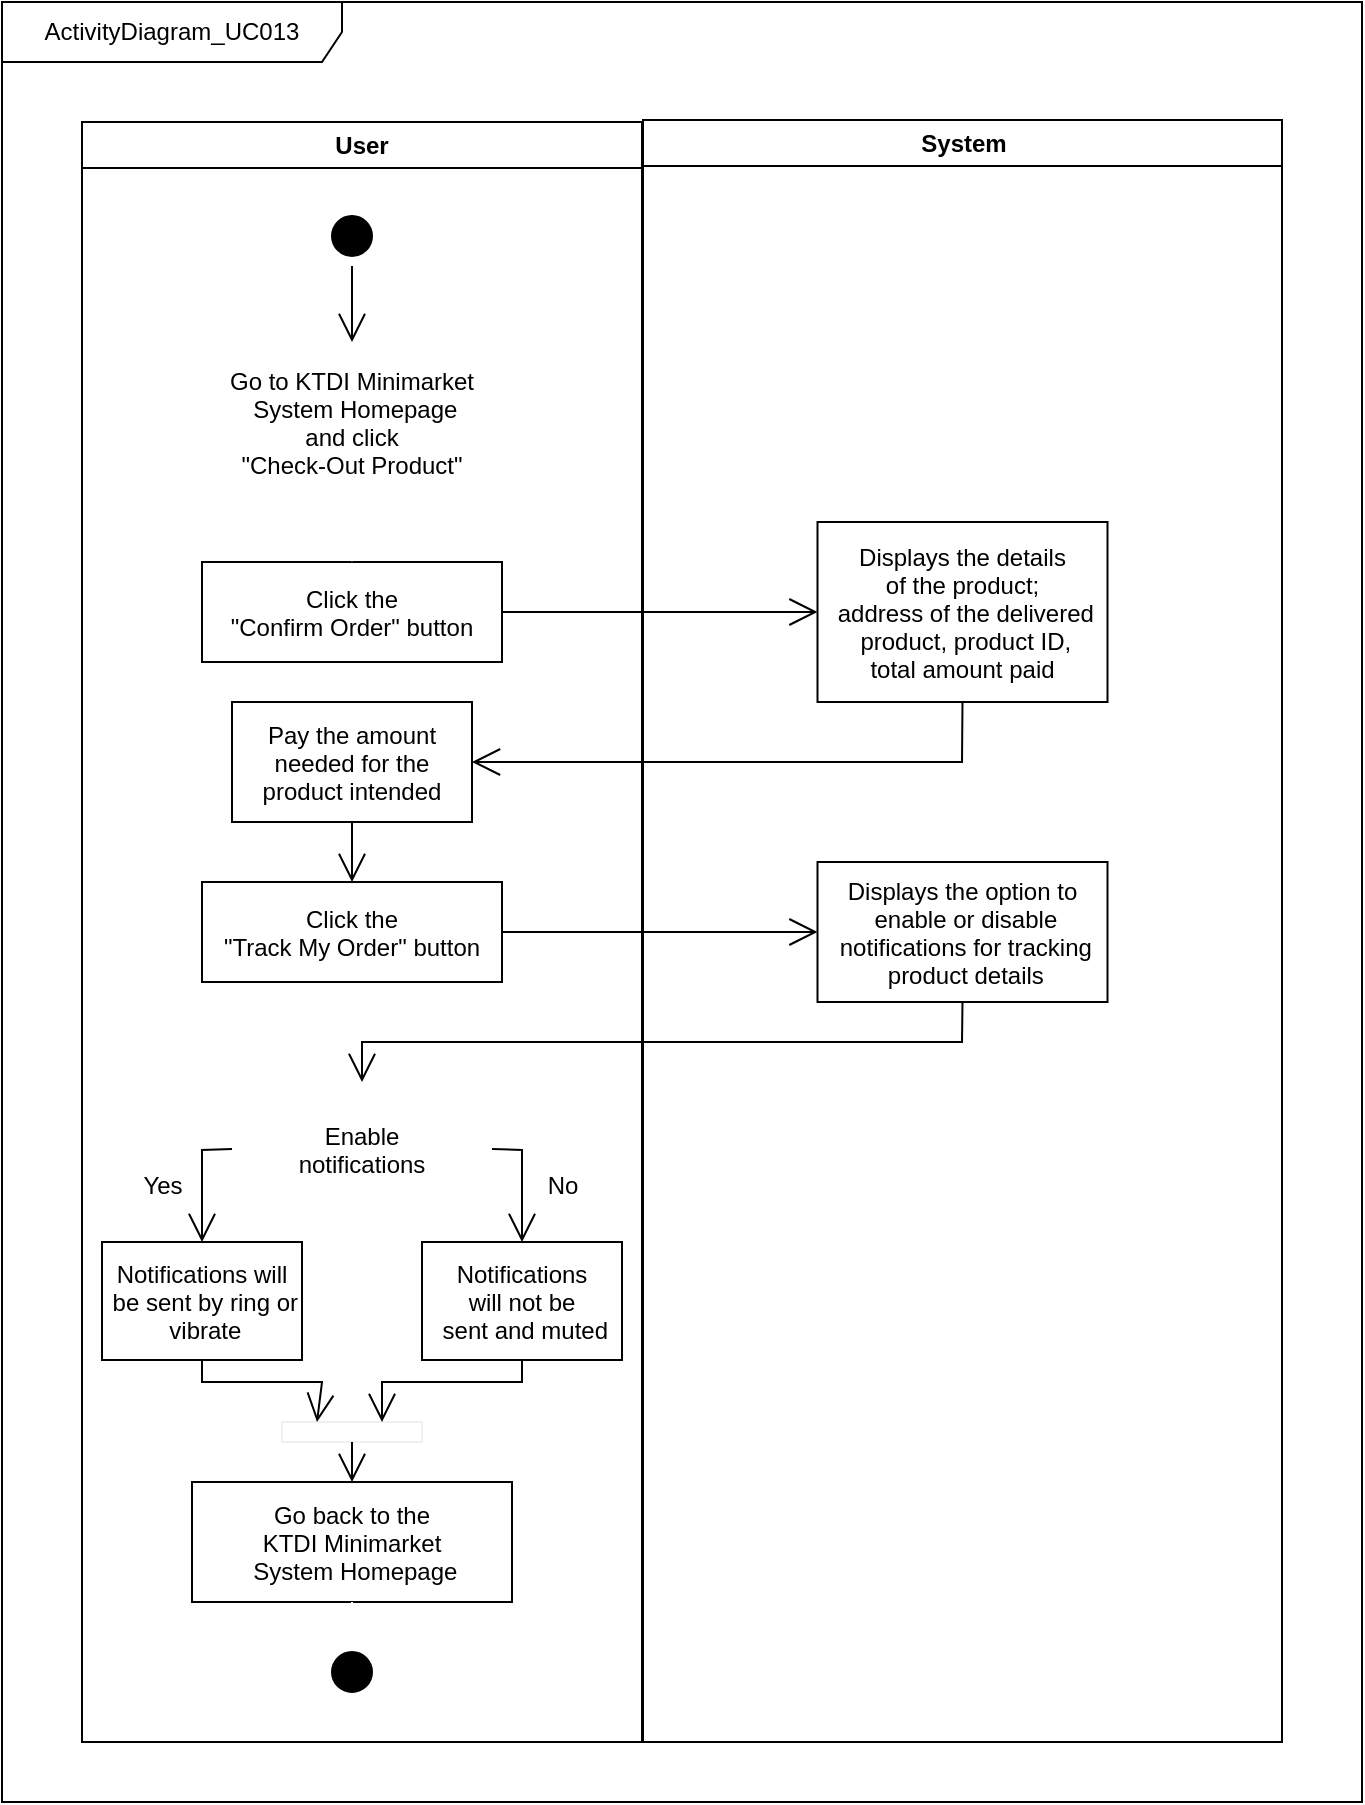 <mxfile version="21.3.8" type="device">
  <diagram name="Page-1" id="9rPdbRdP1Oi9_qpllsyf">
    <mxGraphModel dx="1050" dy="573" grid="1" gridSize="10" guides="1" tooltips="1" connect="1" arrows="1" fold="1" page="1" pageScale="1" pageWidth="850" pageHeight="1100" math="0" shadow="0">
      <root>
        <mxCell id="0" />
        <mxCell id="1" parent="0" />
        <mxCell id="SUHxLhJWNLtC6gkATQeP-1" value="ActivityDiagram_UC013" style="shape=umlFrame;whiteSpace=wrap;html=1;pointerEvents=0;width=170;height=30;" vertex="1" parent="1">
          <mxGeometry x="70" y="40" width="680" height="900" as="geometry" />
        </mxCell>
        <mxCell id="SUHxLhJWNLtC6gkATQeP-2" value="User" style="swimlane;whiteSpace=wrap" vertex="1" parent="1">
          <mxGeometry x="110" y="100" width="280" height="810" as="geometry" />
        </mxCell>
        <mxCell id="SUHxLhJWNLtC6gkATQeP-3" value="" style="ellipse;shape=startState;fillColor=#000000;strokeColor=#FFFFFF;" vertex="1" parent="SUHxLhJWNLtC6gkATQeP-2">
          <mxGeometry x="120" y="42" width="30" height="30" as="geometry" />
        </mxCell>
        <mxCell id="SUHxLhJWNLtC6gkATQeP-4" value="Go to KTDI Minimarket&#xa; System Homepage&#xa;and click &#xa;&quot;Check-Out Product&quot;" style="strokeColor=#FFFFFF;" vertex="1" parent="SUHxLhJWNLtC6gkATQeP-2">
          <mxGeometry x="60" y="110" width="150" height="80" as="geometry" />
        </mxCell>
        <mxCell id="SUHxLhJWNLtC6gkATQeP-5" value="Click the&#xa;&quot;Confirm Order&quot; button" style="" vertex="1" parent="SUHxLhJWNLtC6gkATQeP-2">
          <mxGeometry x="60" y="220" width="150" height="50" as="geometry" />
        </mxCell>
        <mxCell id="SUHxLhJWNLtC6gkATQeP-6" value="" style="endArrow=open;strokeColor=#FFFFFF;endFill=1;rounded=0" edge="1" parent="SUHxLhJWNLtC6gkATQeP-2" source="SUHxLhJWNLtC6gkATQeP-4" target="SUHxLhJWNLtC6gkATQeP-5">
          <mxGeometry relative="1" as="geometry" />
        </mxCell>
        <mxCell id="SUHxLhJWNLtC6gkATQeP-7" value="" style="endArrow=open;endFill=1;endSize=12;html=1;rounded=0;exitX=0.5;exitY=1;exitDx=0;exitDy=0;" edge="1" parent="SUHxLhJWNLtC6gkATQeP-2" source="SUHxLhJWNLtC6gkATQeP-3" target="SUHxLhJWNLtC6gkATQeP-4">
          <mxGeometry width="160" relative="1" as="geometry">
            <mxPoint x="295.5" y="272" as="sourcePoint" />
            <mxPoint x="455.5" y="272" as="targetPoint" />
          </mxGeometry>
        </mxCell>
        <mxCell id="SUHxLhJWNLtC6gkATQeP-31" value="Pay the amount &#xa;needed for the &#xa;product intended" style="" vertex="1" parent="SUHxLhJWNLtC6gkATQeP-2">
          <mxGeometry x="75" y="290" width="120" height="60" as="geometry" />
        </mxCell>
        <mxCell id="SUHxLhJWNLtC6gkATQeP-33" value="Click the&#xa;&quot;Track My Order&quot; button" style="" vertex="1" parent="SUHxLhJWNLtC6gkATQeP-2">
          <mxGeometry x="60" y="380" width="150" height="50" as="geometry" />
        </mxCell>
        <mxCell id="SUHxLhJWNLtC6gkATQeP-15" value="" style="ellipse;shape=endState;fillColor=#000000;strokeColor=#FFFFFF;" vertex="1" parent="SUHxLhJWNLtC6gkATQeP-2">
          <mxGeometry x="120" y="760" width="30" height="30" as="geometry" />
        </mxCell>
        <mxCell id="SUHxLhJWNLtC6gkATQeP-17" value="Go back to the&#xa;KTDI Minimarket&#xa; System Homepage" style="" vertex="1" parent="SUHxLhJWNLtC6gkATQeP-2">
          <mxGeometry x="55" y="680" width="160" height="60" as="geometry" />
        </mxCell>
        <mxCell id="SUHxLhJWNLtC6gkATQeP-16" value="" style="endArrow=open;strokeColor=#FFFFFF;endFill=1;rounded=0" edge="1" parent="SUHxLhJWNLtC6gkATQeP-2" source="SUHxLhJWNLtC6gkATQeP-17" target="SUHxLhJWNLtC6gkATQeP-15">
          <mxGeometry relative="1" as="geometry" />
        </mxCell>
        <mxCell id="SUHxLhJWNLtC6gkATQeP-35" value="" style="endArrow=open;endFill=1;endSize=12;html=1;rounded=0;exitX=0.5;exitY=1;exitDx=0;exitDy=0;entryX=0.5;entryY=0;entryDx=0;entryDy=0;" edge="1" parent="SUHxLhJWNLtC6gkATQeP-2" source="SUHxLhJWNLtC6gkATQeP-31" target="SUHxLhJWNLtC6gkATQeP-33">
          <mxGeometry width="160" relative="1" as="geometry">
            <mxPoint x="320" y="350" as="sourcePoint" />
            <mxPoint x="480" y="350" as="targetPoint" />
          </mxGeometry>
        </mxCell>
        <mxCell id="SUHxLhJWNLtC6gkATQeP-38" value="Enable&#xa;notifications" style="rhombus;fillColor=none;strokeColor=#FFFFFF;" vertex="1" parent="SUHxLhJWNLtC6gkATQeP-2">
          <mxGeometry x="75" y="480" width="130" height="67" as="geometry" />
        </mxCell>
        <mxCell id="SUHxLhJWNLtC6gkATQeP-39" value="Notifications will&#xa; be sent by ring or&#xa; vibrate" style="" vertex="1" parent="SUHxLhJWNLtC6gkATQeP-2">
          <mxGeometry x="10" y="560" width="100" height="59" as="geometry" />
        </mxCell>
        <mxCell id="SUHxLhJWNLtC6gkATQeP-42" value="" style="endArrow=open;endFill=1;endSize=12;html=1;rounded=0;exitX=0;exitY=0.5;exitDx=0;exitDy=0;entryX=0.5;entryY=0;entryDx=0;entryDy=0;" edge="1" parent="SUHxLhJWNLtC6gkATQeP-2" source="SUHxLhJWNLtC6gkATQeP-38" target="SUHxLhJWNLtC6gkATQeP-39">
          <mxGeometry width="160" relative="1" as="geometry">
            <mxPoint x="320" y="550" as="sourcePoint" />
            <mxPoint x="480" y="550" as="targetPoint" />
            <Array as="points">
              <mxPoint x="60" y="514" />
            </Array>
          </mxGeometry>
        </mxCell>
        <mxCell id="SUHxLhJWNLtC6gkATQeP-40" value="Notifications &#xa;will not be&#xa; sent and muted" style="" vertex="1" parent="SUHxLhJWNLtC6gkATQeP-2">
          <mxGeometry x="170" y="560" width="100" height="59" as="geometry" />
        </mxCell>
        <mxCell id="SUHxLhJWNLtC6gkATQeP-43" value="" style="endArrow=open;endFill=1;endSize=12;html=1;rounded=0;exitX=1;exitY=0.5;exitDx=0;exitDy=0;entryX=0.5;entryY=0;entryDx=0;entryDy=0;" edge="1" parent="SUHxLhJWNLtC6gkATQeP-2" source="SUHxLhJWNLtC6gkATQeP-38" target="SUHxLhJWNLtC6gkATQeP-40">
          <mxGeometry width="160" relative="1" as="geometry">
            <mxPoint x="320" y="550" as="sourcePoint" />
            <mxPoint x="480" y="550" as="targetPoint" />
            <Array as="points">
              <mxPoint x="220" y="514" />
            </Array>
          </mxGeometry>
        </mxCell>
        <mxCell id="SUHxLhJWNLtC6gkATQeP-41" value="" style="html=1;points=[];perimeter=orthogonalPerimeter;outlineConnect=0;targetShapes=umlLifeline;portConstraint=eastwest;newEdgeStyle={&quot;edgeStyle&quot;:&quot;elbowEdgeStyle&quot;,&quot;elbow&quot;:&quot;vertical&quot;,&quot;curved&quot;:0,&quot;rounded&quot;:0};direction=south;strokeColor=#F0F0F0;fillColor=#FFFFFF;" vertex="1" parent="SUHxLhJWNLtC6gkATQeP-2">
          <mxGeometry x="100" y="650" width="70" height="10" as="geometry" />
        </mxCell>
        <mxCell id="SUHxLhJWNLtC6gkATQeP-48" value="Yes" style="text;html=1;align=center;verticalAlign=middle;resizable=0;points=[];autosize=1;strokeColor=none;fillColor=none;" vertex="1" parent="SUHxLhJWNLtC6gkATQeP-2">
          <mxGeometry x="20" y="517" width="40" height="30" as="geometry" />
        </mxCell>
        <mxCell id="SUHxLhJWNLtC6gkATQeP-47" value="No" style="text;html=1;align=center;verticalAlign=middle;resizable=0;points=[];autosize=1;strokeColor=none;fillColor=none;" vertex="1" parent="SUHxLhJWNLtC6gkATQeP-2">
          <mxGeometry x="220" y="517" width="40" height="30" as="geometry" />
        </mxCell>
        <mxCell id="SUHxLhJWNLtC6gkATQeP-52" value="" style="endArrow=open;endFill=1;endSize=12;html=1;rounded=0;exitX=0.5;exitY=1;exitDx=0;exitDy=0;entryX=0;entryY=0.75;entryDx=0;entryDy=0;entryPerimeter=0;" edge="1" parent="SUHxLhJWNLtC6gkATQeP-2" source="SUHxLhJWNLtC6gkATQeP-39" target="SUHxLhJWNLtC6gkATQeP-41">
          <mxGeometry width="160" relative="1" as="geometry">
            <mxPoint x="320" y="550" as="sourcePoint" />
            <mxPoint x="480" y="550" as="targetPoint" />
            <Array as="points">
              <mxPoint x="60" y="630" />
              <mxPoint x="120" y="630" />
            </Array>
          </mxGeometry>
        </mxCell>
        <mxCell id="SUHxLhJWNLtC6gkATQeP-53" value="" style="endArrow=open;endFill=1;endSize=12;html=1;rounded=0;exitX=0.5;exitY=1;exitDx=0;exitDy=0;" edge="1" parent="SUHxLhJWNLtC6gkATQeP-2" source="SUHxLhJWNLtC6gkATQeP-40" target="SUHxLhJWNLtC6gkATQeP-41">
          <mxGeometry width="160" relative="1" as="geometry">
            <mxPoint x="210" y="620" as="sourcePoint" />
            <mxPoint x="480" y="550" as="targetPoint" />
            <Array as="points">
              <mxPoint x="220" y="630" />
              <mxPoint x="150" y="630" />
            </Array>
          </mxGeometry>
        </mxCell>
        <mxCell id="SUHxLhJWNLtC6gkATQeP-54" value="" style="endArrow=open;endFill=1;endSize=12;html=1;rounded=0;entryX=0.5;entryY=0;entryDx=0;entryDy=0;" edge="1" parent="SUHxLhJWNLtC6gkATQeP-2" source="SUHxLhJWNLtC6gkATQeP-41" target="SUHxLhJWNLtC6gkATQeP-17">
          <mxGeometry width="160" relative="1" as="geometry">
            <mxPoint x="320" y="550" as="sourcePoint" />
            <mxPoint x="480" y="550" as="targetPoint" />
          </mxGeometry>
        </mxCell>
        <mxCell id="SUHxLhJWNLtC6gkATQeP-8" value="System" style="swimlane;whiteSpace=wrap" vertex="1" parent="1">
          <mxGeometry x="390.5" y="99" width="319.5" height="811" as="geometry" />
        </mxCell>
        <mxCell id="SUHxLhJWNLtC6gkATQeP-9" value="Displays the details &#xa;of the product;&#xa; address of the delivered&#xa; product, product ID, &#xa;total amount paid" style="" vertex="1" parent="SUHxLhJWNLtC6gkATQeP-8">
          <mxGeometry x="87.25" y="201" width="145" height="90" as="geometry" />
        </mxCell>
        <mxCell id="SUHxLhJWNLtC6gkATQeP-36" value="Displays the option to&#xa; enable or disable&#xa; notifications for tracking&#xa; product details" style="" vertex="1" parent="SUHxLhJWNLtC6gkATQeP-8">
          <mxGeometry x="87.25" y="371" width="145" height="70" as="geometry" />
        </mxCell>
        <mxCell id="SUHxLhJWNLtC6gkATQeP-27" value="" style="endArrow=open;endFill=1;endSize=12;html=1;rounded=0;exitX=1;exitY=0.5;exitDx=0;exitDy=0;entryX=0;entryY=0.5;entryDx=0;entryDy=0;" edge="1" parent="1" source="SUHxLhJWNLtC6gkATQeP-5" target="SUHxLhJWNLtC6gkATQeP-9">
          <mxGeometry width="160" relative="1" as="geometry">
            <mxPoint x="405.5" y="372" as="sourcePoint" />
            <mxPoint x="565.5" y="372" as="targetPoint" />
          </mxGeometry>
        </mxCell>
        <mxCell id="SUHxLhJWNLtC6gkATQeP-32" value="" style="endArrow=open;endFill=1;endSize=12;html=1;rounded=0;exitX=0.5;exitY=1;exitDx=0;exitDy=0;entryX=1;entryY=0.5;entryDx=0;entryDy=0;" edge="1" parent="1" source="SUHxLhJWNLtC6gkATQeP-9" target="SUHxLhJWNLtC6gkATQeP-31">
          <mxGeometry width="160" relative="1" as="geometry">
            <mxPoint x="430" y="450" as="sourcePoint" />
            <mxPoint x="590" y="450" as="targetPoint" />
            <Array as="points">
              <mxPoint x="550" y="420" />
            </Array>
          </mxGeometry>
        </mxCell>
        <mxCell id="SUHxLhJWNLtC6gkATQeP-37" value="" style="endArrow=open;endFill=1;endSize=12;html=1;rounded=0;exitX=1;exitY=0.5;exitDx=0;exitDy=0;entryX=0;entryY=0.5;entryDx=0;entryDy=0;" edge="1" parent="1" source="SUHxLhJWNLtC6gkATQeP-33" target="SUHxLhJWNLtC6gkATQeP-36">
          <mxGeometry width="160" relative="1" as="geometry">
            <mxPoint x="430" y="550" as="sourcePoint" />
            <mxPoint x="590" y="550" as="targetPoint" />
          </mxGeometry>
        </mxCell>
        <mxCell id="SUHxLhJWNLtC6gkATQeP-44" value="" style="endArrow=open;endFill=1;endSize=12;html=1;rounded=0;entryX=0.5;entryY=0;entryDx=0;entryDy=0;exitX=0.5;exitY=1;exitDx=0;exitDy=0;" edge="1" parent="1" source="SUHxLhJWNLtC6gkATQeP-36" target="SUHxLhJWNLtC6gkATQeP-38">
          <mxGeometry width="160" relative="1" as="geometry">
            <mxPoint x="430" y="650" as="sourcePoint" />
            <mxPoint x="590" y="650" as="targetPoint" />
            <Array as="points">
              <mxPoint x="550" y="560" />
              <mxPoint x="250" y="560" />
            </Array>
          </mxGeometry>
        </mxCell>
      </root>
    </mxGraphModel>
  </diagram>
</mxfile>
